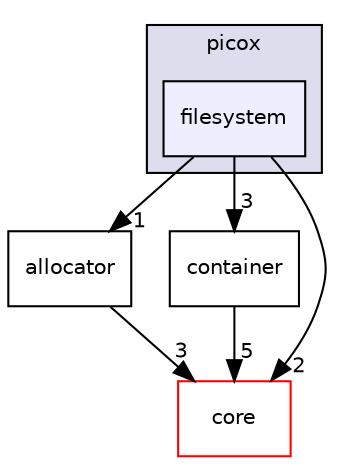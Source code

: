 digraph "filesystem" {
  compound=true
  node [ fontsize="10", fontname="Helvetica"];
  edge [ labelfontsize="10", labelfontname="Helvetica"];
  subgraph clusterdir_295ce2a6370ae0a688a0222b881c77ca {
    graph [ bgcolor="#ddddee", pencolor="black", label="picox" fontname="Helvetica", fontsize="10", URL="dir_295ce2a6370ae0a688a0222b881c77ca.html"]
  dir_e3be2385c94fc93b1a1cade2fa68aeff [shape=box, label="filesystem", style="filled", fillcolor="#eeeeff", pencolor="black", URL="dir_e3be2385c94fc93b1a1cade2fa68aeff.html"];
  }
  dir_1650413cd754fade3fb0b4bd9f31c0b4 [shape=box label="allocator" URL="dir_1650413cd754fade3fb0b4bd9f31c0b4.html"];
  dir_9b661000c95cfd83db6bc3bac922f8b1 [shape=box label="container" URL="dir_9b661000c95cfd83db6bc3bac922f8b1.html"];
  dir_334975c5f7f258e1ec06bfc6b10c4fd2 [shape=box label="core" fillcolor="white" style="filled" color="red" URL="dir_334975c5f7f258e1ec06bfc6b10c4fd2.html"];
  dir_e3be2385c94fc93b1a1cade2fa68aeff->dir_1650413cd754fade3fb0b4bd9f31c0b4 [headlabel="1", labeldistance=1.5 headhref="dir_000011_000013.html"];
  dir_e3be2385c94fc93b1a1cade2fa68aeff->dir_9b661000c95cfd83db6bc3bac922f8b1 [headlabel="3", labeldistance=1.5 headhref="dir_000011_000008.html"];
  dir_e3be2385c94fc93b1a1cade2fa68aeff->dir_334975c5f7f258e1ec06bfc6b10c4fd2 [headlabel="2", labeldistance=1.5 headhref="dir_000011_000001.html"];
  dir_1650413cd754fade3fb0b4bd9f31c0b4->dir_334975c5f7f258e1ec06bfc6b10c4fd2 [headlabel="3", labeldistance=1.5 headhref="dir_000013_000001.html"];
  dir_9b661000c95cfd83db6bc3bac922f8b1->dir_334975c5f7f258e1ec06bfc6b10c4fd2 [headlabel="5", labeldistance=1.5 headhref="dir_000008_000001.html"];
}
